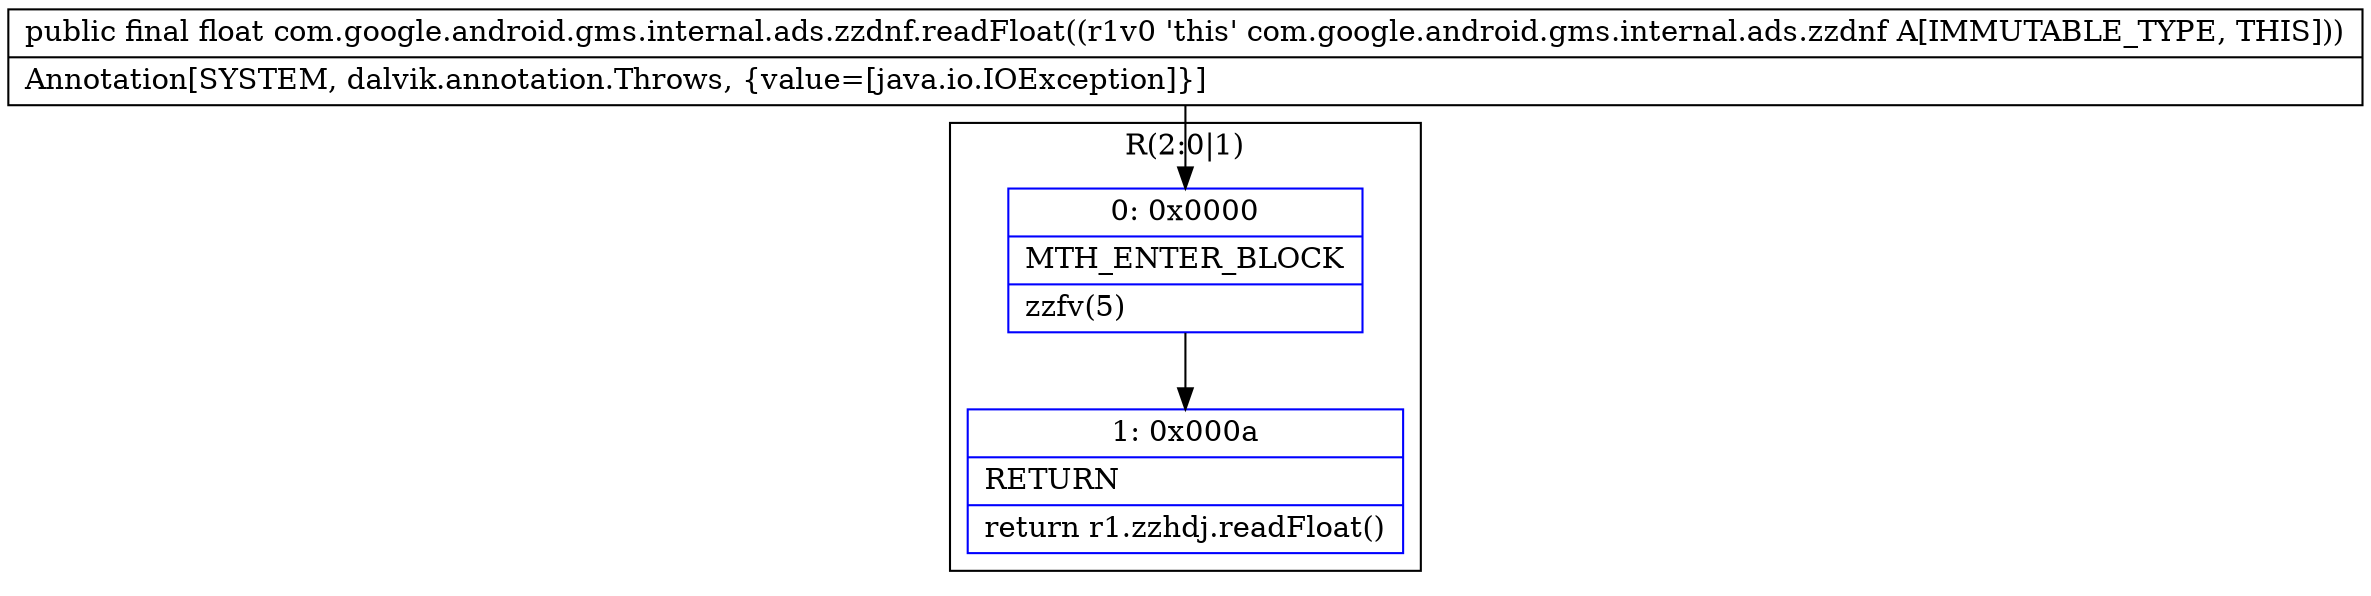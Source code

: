 digraph "CFG forcom.google.android.gms.internal.ads.zzdnf.readFloat()F" {
subgraph cluster_Region_2048122131 {
label = "R(2:0|1)";
node [shape=record,color=blue];
Node_0 [shape=record,label="{0\:\ 0x0000|MTH_ENTER_BLOCK\l|zzfv(5)\l}"];
Node_1 [shape=record,label="{1\:\ 0x000a|RETURN\l|return r1.zzhdj.readFloat()\l}"];
}
MethodNode[shape=record,label="{public final float com.google.android.gms.internal.ads.zzdnf.readFloat((r1v0 'this' com.google.android.gms.internal.ads.zzdnf A[IMMUTABLE_TYPE, THIS]))  | Annotation[SYSTEM, dalvik.annotation.Throws, \{value=[java.io.IOException]\}]\l}"];
MethodNode -> Node_0;
Node_0 -> Node_1;
}

